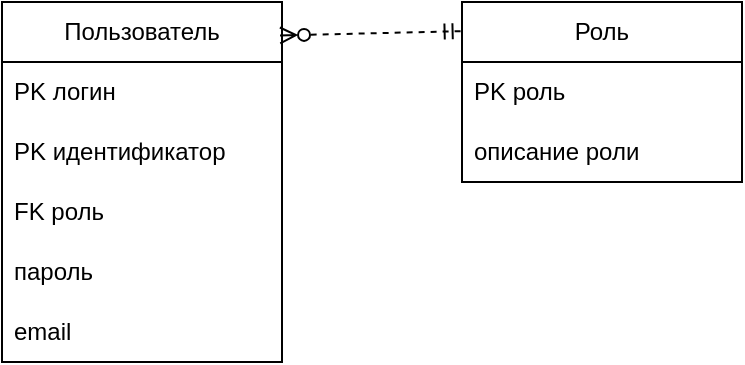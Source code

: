 <mxfile version="28.2.3">
  <diagram name="Страница — 1" id="B8zpJL-XmBuoXujqcV_W">
    <mxGraphModel dx="541" dy="418" grid="1" gridSize="10" guides="1" tooltips="1" connect="1" arrows="1" fold="1" page="1" pageScale="1" pageWidth="827" pageHeight="1169" math="0" shadow="0">
      <root>
        <mxCell id="0" />
        <mxCell id="1" parent="0" />
        <mxCell id="w_7Loh0CUYX5hcQD_y6S-1" value="Пользователь" style="swimlane;fontStyle=0;childLayout=stackLayout;horizontal=1;startSize=30;horizontalStack=0;resizeParent=1;resizeParentMax=0;resizeLast=0;collapsible=1;marginBottom=0;whiteSpace=wrap;html=1;" vertex="1" parent="1">
          <mxGeometry x="120" y="150" width="140" height="180" as="geometry" />
        </mxCell>
        <mxCell id="w_7Loh0CUYX5hcQD_y6S-2" value="PK логин" style="text;strokeColor=none;fillColor=none;align=left;verticalAlign=middle;spacingLeft=4;spacingRight=4;overflow=hidden;points=[[0,0.5],[1,0.5]];portConstraint=eastwest;rotatable=0;whiteSpace=wrap;html=1;" vertex="1" parent="w_7Loh0CUYX5hcQD_y6S-1">
          <mxGeometry y="30" width="140" height="30" as="geometry" />
        </mxCell>
        <mxCell id="w_7Loh0CUYX5hcQD_y6S-12" value="PK идентификатор" style="text;strokeColor=none;fillColor=none;align=left;verticalAlign=middle;spacingLeft=4;spacingRight=4;overflow=hidden;points=[[0,0.5],[1,0.5]];portConstraint=eastwest;rotatable=0;whiteSpace=wrap;html=1;" vertex="1" parent="w_7Loh0CUYX5hcQD_y6S-1">
          <mxGeometry y="60" width="140" height="30" as="geometry" />
        </mxCell>
        <mxCell id="w_7Loh0CUYX5hcQD_y6S-11" value="FK роль" style="text;strokeColor=none;fillColor=none;align=left;verticalAlign=middle;spacingLeft=4;spacingRight=4;overflow=hidden;points=[[0,0.5],[1,0.5]];portConstraint=eastwest;rotatable=0;whiteSpace=wrap;html=1;" vertex="1" parent="w_7Loh0CUYX5hcQD_y6S-1">
          <mxGeometry y="90" width="140" height="30" as="geometry" />
        </mxCell>
        <mxCell id="w_7Loh0CUYX5hcQD_y6S-3" value="пароль" style="text;strokeColor=none;fillColor=none;align=left;verticalAlign=middle;spacingLeft=4;spacingRight=4;overflow=hidden;points=[[0,0.5],[1,0.5]];portConstraint=eastwest;rotatable=0;whiteSpace=wrap;html=1;" vertex="1" parent="w_7Loh0CUYX5hcQD_y6S-1">
          <mxGeometry y="120" width="140" height="30" as="geometry" />
        </mxCell>
        <mxCell id="w_7Loh0CUYX5hcQD_y6S-4" value="email" style="text;strokeColor=none;fillColor=none;align=left;verticalAlign=middle;spacingLeft=4;spacingRight=4;overflow=hidden;points=[[0,0.5],[1,0.5]];portConstraint=eastwest;rotatable=0;whiteSpace=wrap;html=1;" vertex="1" parent="w_7Loh0CUYX5hcQD_y6S-1">
          <mxGeometry y="150" width="140" height="30" as="geometry" />
        </mxCell>
        <mxCell id="w_7Loh0CUYX5hcQD_y6S-5" value="Роль" style="swimlane;fontStyle=0;childLayout=stackLayout;horizontal=1;startSize=30;horizontalStack=0;resizeParent=1;resizeParentMax=0;resizeLast=0;collapsible=1;marginBottom=0;whiteSpace=wrap;html=1;" vertex="1" parent="1">
          <mxGeometry x="350" y="150" width="140" height="90" as="geometry" />
        </mxCell>
        <mxCell id="w_7Loh0CUYX5hcQD_y6S-6" value="PK роль" style="text;strokeColor=none;fillColor=none;align=left;verticalAlign=middle;spacingLeft=4;spacingRight=4;overflow=hidden;points=[[0,0.5],[1,0.5]];portConstraint=eastwest;rotatable=0;whiteSpace=wrap;html=1;" vertex="1" parent="w_7Loh0CUYX5hcQD_y6S-5">
          <mxGeometry y="30" width="140" height="30" as="geometry" />
        </mxCell>
        <mxCell id="w_7Loh0CUYX5hcQD_y6S-7" value="описание роли" style="text;strokeColor=none;fillColor=none;align=left;verticalAlign=middle;spacingLeft=4;spacingRight=4;overflow=hidden;points=[[0,0.5],[1,0.5]];portConstraint=eastwest;rotatable=0;whiteSpace=wrap;html=1;" vertex="1" parent="w_7Loh0CUYX5hcQD_y6S-5">
          <mxGeometry y="60" width="140" height="30" as="geometry" />
        </mxCell>
        <mxCell id="w_7Loh0CUYX5hcQD_y6S-10" value="" style="fontSize=12;html=1;endArrow=ERzeroToMany;startArrow=ERmandOne;rounded=0;exitX=-0.005;exitY=0.162;exitDx=0;exitDy=0;exitPerimeter=0;startFill=0;endFill=0;entryX=0.993;entryY=0.093;entryDx=0;entryDy=0;entryPerimeter=0;dashed=1;" edge="1" parent="1" source="w_7Loh0CUYX5hcQD_y6S-5" target="w_7Loh0CUYX5hcQD_y6S-1">
          <mxGeometry width="100" height="100" relative="1" as="geometry">
            <mxPoint x="330" y="190" as="sourcePoint" />
            <mxPoint x="261" y="160" as="targetPoint" />
          </mxGeometry>
        </mxCell>
      </root>
    </mxGraphModel>
  </diagram>
</mxfile>
